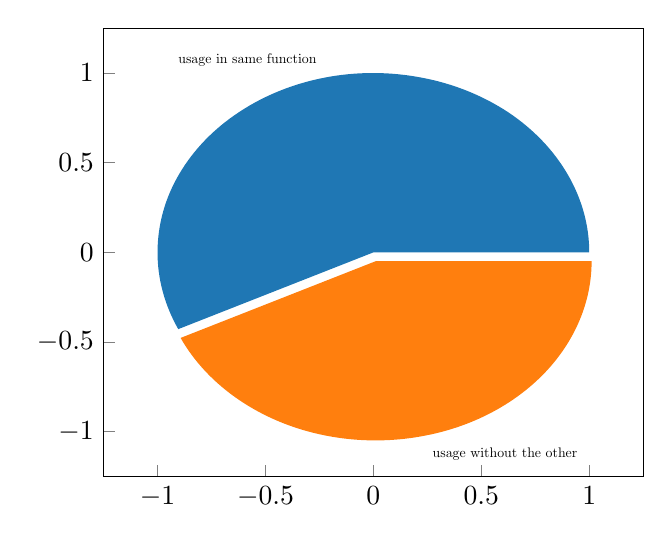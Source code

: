 % This file was created by tikzplotlib v0.9.2.
\begin{tikzpicture}

\definecolor{color0}{rgb}{0.122,0.467,0.706}
\definecolor{color1}{rgb}{1,0.498,0.055}

\begin{axis}[
tick pos=left,
xmin=-1.25, xmax=1.25,
ymin=-1.25, ymax=1.25
]
\path [draw=none, fill=color0]
(axis cs:1,0)
.. controls (axis cs:1,0.15) and (axis cs:0.966,0.298) .. (axis cs:0.901,0.433)
.. controls (axis cs:0.836,0.568) and (axis cs:0.742,0.687) .. (axis cs:0.625,0.781)
.. controls (axis cs:0.508,0.874) and (axis cs:0.371,0.941) .. (axis cs:0.225,0.974)
.. controls (axis cs:0.079,1.008) and (axis cs:-0.073,1.009) .. (axis cs:-0.219,0.976)
.. controls (axis cs:-0.366,0.943) and (axis cs:-0.503,0.877) .. (axis cs:-0.62,0.784)
.. controls (axis cs:-0.738,0.691) and (axis cs:-0.833,0.573) .. (axis cs:-0.899,0.438)
.. controls (axis cs:-0.965,0.304) and (axis cs:-0.999,0.156) .. (axis cs:-1.0,0.006)
.. controls (axis cs:-1.001,-0.144) and (axis cs:-0.968,-0.292) .. (axis cs:-0.904,-0.428)
--(axis cs:0,0)
--(axis cs:1,0)
--cycle;
\path [draw=none, fill=color1]
(axis cs:-0.893,-0.477)
.. controls (axis cs:-0.796,-0.682) and (axis cs:-0.631,-0.848) .. (axis cs:-0.427,-0.948)
.. controls (axis cs:-0.223,-1.047) and (axis cs:0.009,-1.074) .. (axis cs:0.23,-1.024)
.. controls (axis cs:0.452,-0.975) and (axis cs:0.65,-0.851) .. (axis cs:0.792,-0.674)
.. controls (axis cs:0.934,-0.496) and (axis cs:1.011,-0.276) .. (axis cs:1.011,-0.049)
--(axis cs:0.011,-0.049)
--(axis cs:-0.893,-0.477)
--cycle;
\draw (axis cs:-0.241,1.073) node[
  scale=0.5,
  anchor= east,
  text=black,
  rotate=0.0
]{usage in same function};
\draw (axis cs:0.252,-1.122) node[
  scale=0.5,
  anchor= west,
  text=black,
  rotate=0.0
]{usage without the other};
\end{axis}

\end{tikzpicture}
